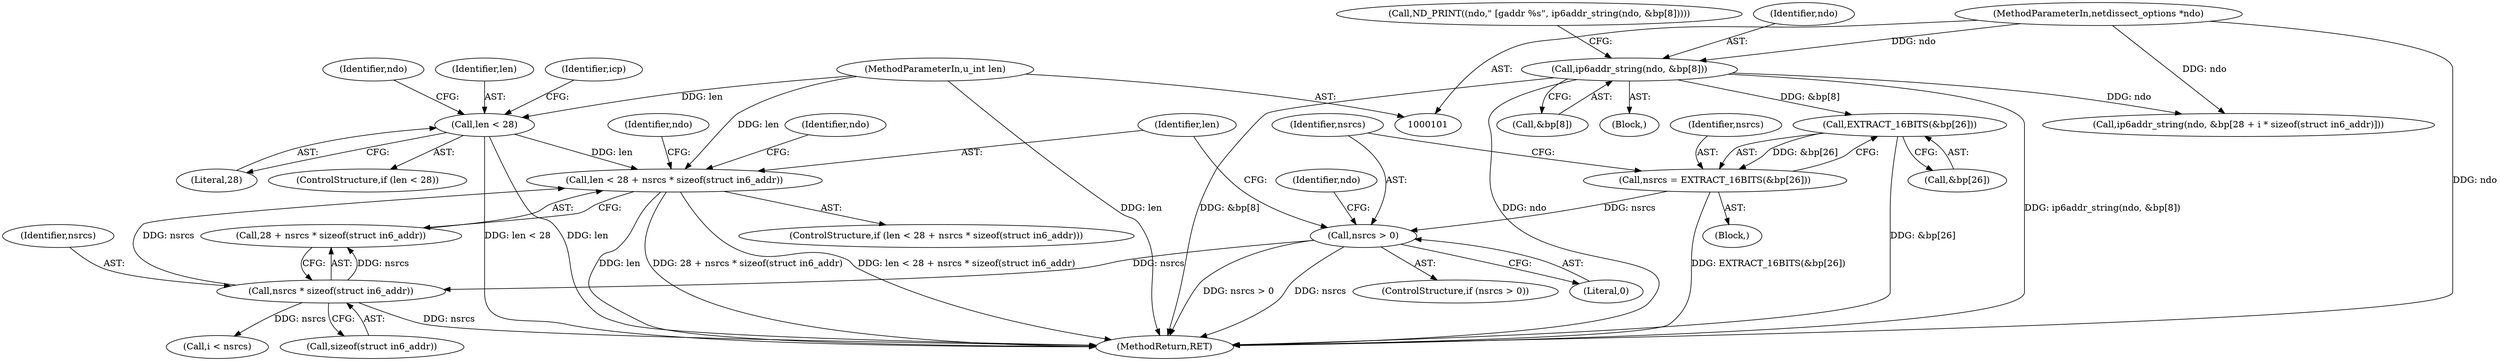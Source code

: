 digraph "0_tcpdump_d7505276842e85bfd067fa21cdb32b8a2dc3c5e4_3@API" {
"1000291" [label="(Call,len < 28 + nsrcs * sizeof(struct in6_addr))"];
"1000118" [label="(Call,len < 28)"];
"1000104" [label="(MethodParameterIn,u_int len)"];
"1000295" [label="(Call,nsrcs * sizeof(struct in6_addr))"];
"1000286" [label="(Call,nsrcs > 0)"];
"1000278" [label="(Call,nsrcs = EXTRACT_16BITS(&bp[26]))"];
"1000280" [label="(Call,EXTRACT_16BITS(&bp[26]))"];
"1000191" [label="(Call,ip6addr_string(ndo, &bp[8]))"];
"1000102" [label="(MethodParameterIn,netdissect_options *ndo)"];
"1000288" [label="(Literal,0)"];
"1000281" [label="(Call,&bp[26])"];
"1000104" [label="(MethodParameterIn,u_int len)"];
"1000105" [label="(Block,)"];
"1000278" [label="(Call,nsrcs = EXTRACT_16BITS(&bp[26]))"];
"1000286" [label="(Call,nsrcs > 0)"];
"1000124" [label="(Identifier,ndo)"];
"1000119" [label="(Identifier,len)"];
"1000191" [label="(Call,ip6addr_string(ndo, &bp[8]))"];
"1000319" [label="(Call,i < nsrcs)"];
"1000280" [label="(Call,EXTRACT_16BITS(&bp[26]))"];
"1000120" [label="(Literal,28)"];
"1000189" [label="(Block,)"];
"1000290" [label="(ControlStructure,if (len < 28 + nsrcs * sizeof(struct in6_addr)))"];
"1000291" [label="(Call,len < 28 + nsrcs * sizeof(struct in6_addr))"];
"1000186" [label="(Call,ND_PRINT((ndo,\" [gaddr %s\", ip6addr_string(ndo, &bp[8]))))"];
"1000192" [label="(Identifier,ndo)"];
"1000287" [label="(Identifier,nsrcs)"];
"1000341" [label="(Call,ip6addr_string(ndo, &bp[28 + i * sizeof(struct in6_addr)]))"];
"1000307" [label="(Identifier,ndo)"];
"1000117" [label="(ControlStructure,if (len < 28))"];
"1000296" [label="(Identifier,nsrcs)"];
"1000295" [label="(Call,nsrcs * sizeof(struct in6_addr))"];
"1000285" [label="(ControlStructure,if (nsrcs > 0))"];
"1000301" [label="(Identifier,ndo)"];
"1000376" [label="(MethodReturn,RET)"];
"1000292" [label="(Identifier,len)"];
"1000193" [label="(Call,&bp[8])"];
"1000102" [label="(MethodParameterIn,netdissect_options *ndo)"];
"1000297" [label="(Call,sizeof(struct in6_addr))"];
"1000293" [label="(Call,28 + nsrcs * sizeof(struct in6_addr))"];
"1000118" [label="(Call,len < 28)"];
"1000365" [label="(Identifier,ndo)"];
"1000132" [label="(Identifier,icp)"];
"1000279" [label="(Identifier,nsrcs)"];
"1000291" -> "1000290"  [label="AST: "];
"1000291" -> "1000293"  [label="CFG: "];
"1000292" -> "1000291"  [label="AST: "];
"1000293" -> "1000291"  [label="AST: "];
"1000301" -> "1000291"  [label="CFG: "];
"1000307" -> "1000291"  [label="CFG: "];
"1000291" -> "1000376"  [label="DDG: len < 28 + nsrcs * sizeof(struct in6_addr)"];
"1000291" -> "1000376"  [label="DDG: len"];
"1000291" -> "1000376"  [label="DDG: 28 + nsrcs * sizeof(struct in6_addr)"];
"1000118" -> "1000291"  [label="DDG: len"];
"1000104" -> "1000291"  [label="DDG: len"];
"1000295" -> "1000291"  [label="DDG: nsrcs"];
"1000118" -> "1000117"  [label="AST: "];
"1000118" -> "1000120"  [label="CFG: "];
"1000119" -> "1000118"  [label="AST: "];
"1000120" -> "1000118"  [label="AST: "];
"1000124" -> "1000118"  [label="CFG: "];
"1000132" -> "1000118"  [label="CFG: "];
"1000118" -> "1000376"  [label="DDG: len < 28"];
"1000118" -> "1000376"  [label="DDG: len"];
"1000104" -> "1000118"  [label="DDG: len"];
"1000104" -> "1000101"  [label="AST: "];
"1000104" -> "1000376"  [label="DDG: len"];
"1000295" -> "1000293"  [label="AST: "];
"1000295" -> "1000297"  [label="CFG: "];
"1000296" -> "1000295"  [label="AST: "];
"1000297" -> "1000295"  [label="AST: "];
"1000293" -> "1000295"  [label="CFG: "];
"1000295" -> "1000376"  [label="DDG: nsrcs"];
"1000295" -> "1000293"  [label="DDG: nsrcs"];
"1000286" -> "1000295"  [label="DDG: nsrcs"];
"1000295" -> "1000319"  [label="DDG: nsrcs"];
"1000286" -> "1000285"  [label="AST: "];
"1000286" -> "1000288"  [label="CFG: "];
"1000287" -> "1000286"  [label="AST: "];
"1000288" -> "1000286"  [label="AST: "];
"1000292" -> "1000286"  [label="CFG: "];
"1000365" -> "1000286"  [label="CFG: "];
"1000286" -> "1000376"  [label="DDG: nsrcs > 0"];
"1000286" -> "1000376"  [label="DDG: nsrcs"];
"1000278" -> "1000286"  [label="DDG: nsrcs"];
"1000278" -> "1000105"  [label="AST: "];
"1000278" -> "1000280"  [label="CFG: "];
"1000279" -> "1000278"  [label="AST: "];
"1000280" -> "1000278"  [label="AST: "];
"1000287" -> "1000278"  [label="CFG: "];
"1000278" -> "1000376"  [label="DDG: EXTRACT_16BITS(&bp[26])"];
"1000280" -> "1000278"  [label="DDG: &bp[26]"];
"1000280" -> "1000281"  [label="CFG: "];
"1000281" -> "1000280"  [label="AST: "];
"1000280" -> "1000376"  [label="DDG: &bp[26]"];
"1000191" -> "1000280"  [label="DDG: &bp[8]"];
"1000191" -> "1000189"  [label="AST: "];
"1000191" -> "1000193"  [label="CFG: "];
"1000192" -> "1000191"  [label="AST: "];
"1000193" -> "1000191"  [label="AST: "];
"1000186" -> "1000191"  [label="CFG: "];
"1000191" -> "1000376"  [label="DDG: ip6addr_string(ndo, &bp[8])"];
"1000191" -> "1000376"  [label="DDG: &bp[8]"];
"1000191" -> "1000376"  [label="DDG: ndo"];
"1000102" -> "1000191"  [label="DDG: ndo"];
"1000191" -> "1000341"  [label="DDG: ndo"];
"1000102" -> "1000101"  [label="AST: "];
"1000102" -> "1000376"  [label="DDG: ndo"];
"1000102" -> "1000341"  [label="DDG: ndo"];
}
